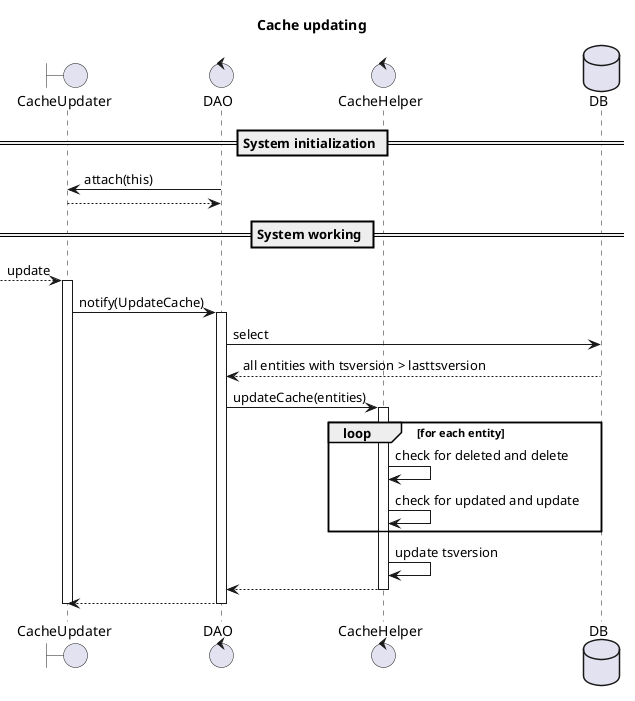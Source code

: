 @startuml

title: Cache updating

boundary CacheUpdater
control DAO
control CacheHelper
database DB

== System initialization ==

DAO -> CacheUpdater: attach(this)
DAO <-- CacheUpdater

== System working ==

[--> CacheUpdater: update

activate CacheUpdater
    CacheUpdater -> DAO: notify(UpdateCache)
    activate DAO
        DAO -> DB: select
        DAO <-- DB: all entities with tsversion > lasttsversion
        DAO -> CacheHelper: updateCache(entities)
        activate CacheHelper
            loop for each entity
                CacheHelper -> CacheHelper: check for deleted and delete
                CacheHelper -> CacheHelper: check for updated and update
            end
            CacheHelper -> CacheHelper: update tsversion
            CacheHelper --> DAO
        deactivate CacheHelper
        DAO --> CacheUpdater
    deactivate DAO
deactivate CacheUpdater

@enduml
